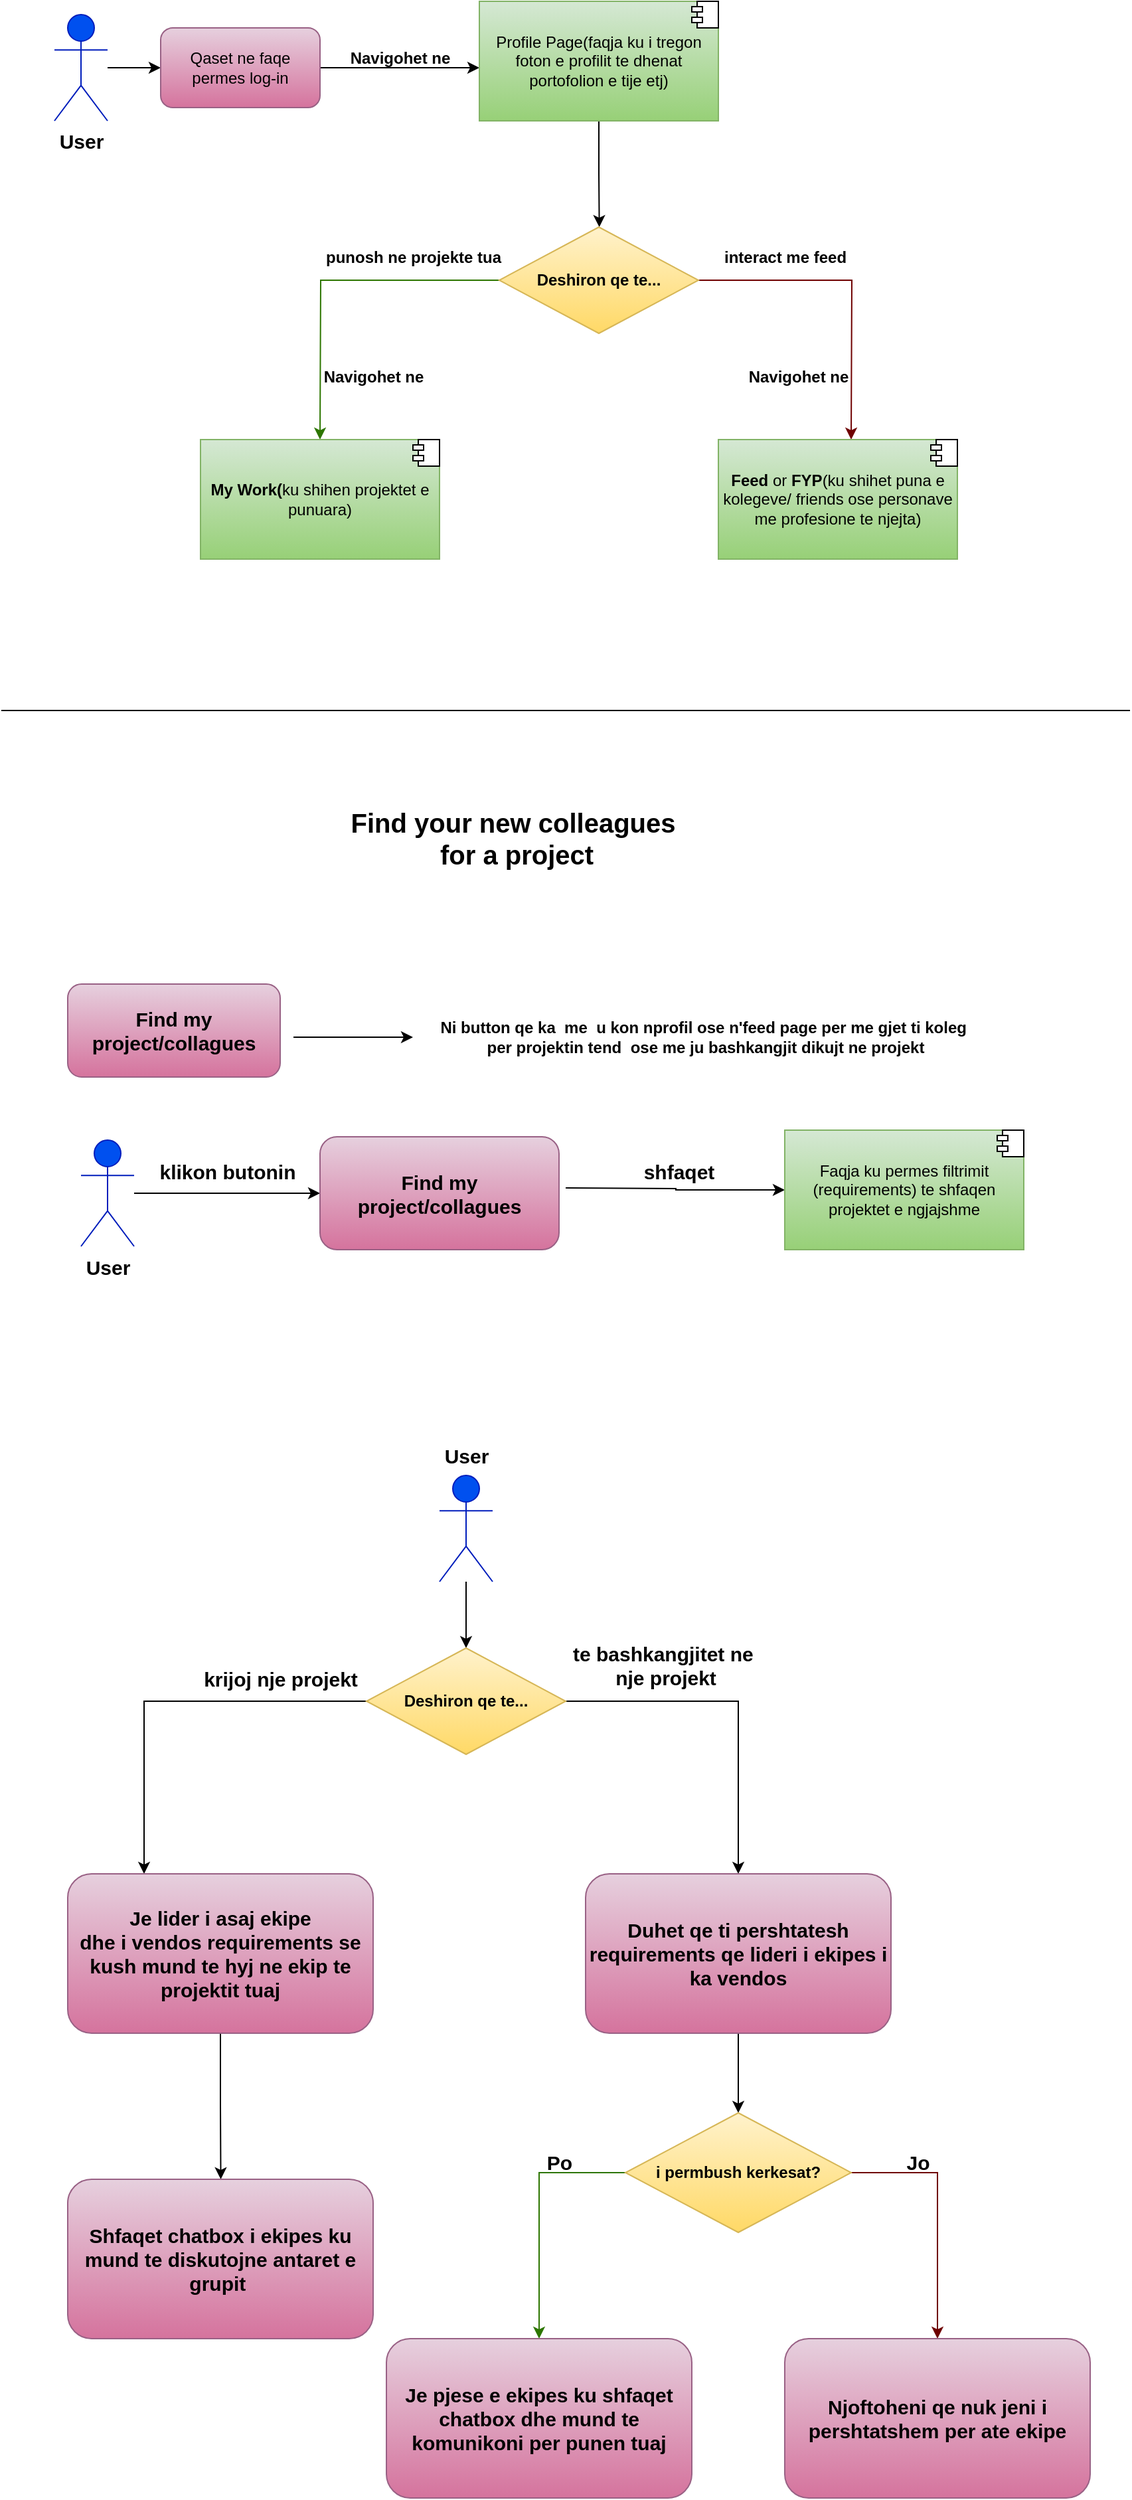 <mxfile version="24.7.17">
  <diagram name="Page-1" id="IaBGFfTJcJAou513SyiT">
    <mxGraphModel dx="1295" dy="2958" grid="1" gridSize="10" guides="1" tooltips="1" connect="1" arrows="1" fold="1" page="1" pageScale="1" pageWidth="850" pageHeight="1100" math="0" shadow="0">
      <root>
        <mxCell id="0" />
        <mxCell id="1" parent="0" />
        <mxCell id="vJpuu7xP0rfcYtgynVEz-7" value="" style="edgeStyle=orthogonalEdgeStyle;rounded=0;orthogonalLoop=1;jettySize=auto;html=1;" edge="1" parent="1" source="vJpuu7xP0rfcYtgynVEz-3">
          <mxGeometry relative="1" as="geometry">
            <mxPoint x="120" y="-2120" as="targetPoint" />
          </mxGeometry>
        </mxCell>
        <mxCell id="vJpuu7xP0rfcYtgynVEz-3" value="" style="shape=umlActor;verticalLabelPosition=bottom;verticalAlign=top;html=1;fillColor=#0050ef;fontColor=#ffffff;strokeColor=#001DBC;" vertex="1" parent="1">
          <mxGeometry x="40" y="-2160" width="40" height="80" as="geometry" />
        </mxCell>
        <mxCell id="vJpuu7xP0rfcYtgynVEz-8" style="edgeStyle=orthogonalEdgeStyle;rounded=0;orthogonalLoop=1;jettySize=auto;html=1;exitX=1;exitY=0.5;exitDx=0;exitDy=0;" edge="1" parent="1">
          <mxGeometry relative="1" as="geometry">
            <mxPoint x="360" y="-2120" as="targetPoint" />
            <mxPoint x="240" y="-2120" as="sourcePoint" />
          </mxGeometry>
        </mxCell>
        <mxCell id="vJpuu7xP0rfcYtgynVEz-9" value="Navigohet ne" style="text;align=center;fontStyle=1;verticalAlign=middle;spacingLeft=3;spacingRight=3;strokeColor=none;rotatable=0;points=[[0,0.5],[1,0.5]];portConstraint=eastwest;html=1;" vertex="1" parent="1">
          <mxGeometry x="260" y="-2140" width="80" height="26" as="geometry" />
        </mxCell>
        <mxCell id="vJpuu7xP0rfcYtgynVEz-14" style="edgeStyle=orthogonalEdgeStyle;rounded=0;orthogonalLoop=1;jettySize=auto;html=1;exitX=0.5;exitY=1;exitDx=0;exitDy=0;" edge="1" parent="1" source="vJpuu7xP0rfcYtgynVEz-11">
          <mxGeometry relative="1" as="geometry">
            <mxPoint x="450.333" y="-2000" as="targetPoint" />
          </mxGeometry>
        </mxCell>
        <mxCell id="vJpuu7xP0rfcYtgynVEz-11" value="Profile Page(faqja ku i tregon foton e profilit te dhenat portofolion e tije etj)" style="html=1;dropTarget=0;whiteSpace=wrap;fillColor=#d5e8d4;gradientColor=#97d077;strokeColor=#82b366;" vertex="1" parent="1">
          <mxGeometry x="360" y="-2170" width="180" height="90" as="geometry" />
        </mxCell>
        <mxCell id="vJpuu7xP0rfcYtgynVEz-12" value="" style="shape=module;jettyWidth=8;jettyHeight=4;" vertex="1" parent="vJpuu7xP0rfcYtgynVEz-11">
          <mxGeometry x="1" width="20" height="20" relative="1" as="geometry">
            <mxPoint x="-20" as="offset" />
          </mxGeometry>
        </mxCell>
        <mxCell id="vJpuu7xP0rfcYtgynVEz-13" value="Qaset ne faqe permes log-in" style="rounded=1;whiteSpace=wrap;html=1;fillColor=#e6d0de;strokeColor=#996185;gradientColor=#d5739d;" vertex="1" parent="1">
          <mxGeometry x="120" y="-2150" width="120" height="60" as="geometry" />
        </mxCell>
        <mxCell id="vJpuu7xP0rfcYtgynVEz-16" style="edgeStyle=orthogonalEdgeStyle;rounded=0;orthogonalLoop=1;jettySize=auto;html=1;exitX=1;exitY=0.5;exitDx=0;exitDy=0;fillColor=#a20025;strokeColor=#6F0000;" edge="1" parent="1" source="vJpuu7xP0rfcYtgynVEz-15">
          <mxGeometry relative="1" as="geometry">
            <mxPoint x="640" y="-1840" as="targetPoint" />
          </mxGeometry>
        </mxCell>
        <mxCell id="vJpuu7xP0rfcYtgynVEz-17" style="edgeStyle=orthogonalEdgeStyle;rounded=0;orthogonalLoop=1;jettySize=auto;html=1;exitX=0;exitY=0.5;exitDx=0;exitDy=0;fillColor=#60a917;strokeColor=#2D7600;" edge="1" parent="1" source="vJpuu7xP0rfcYtgynVEz-15">
          <mxGeometry relative="1" as="geometry">
            <mxPoint x="240" y="-1840" as="targetPoint" />
          </mxGeometry>
        </mxCell>
        <mxCell id="vJpuu7xP0rfcYtgynVEz-15" value="&lt;b&gt;Deshiron qe te...&lt;/b&gt;" style="rhombus;whiteSpace=wrap;html=1;fillColor=#fff2cc;gradientColor=#ffd966;strokeColor=#d6b656;" vertex="1" parent="1">
          <mxGeometry x="375" y="-2000" width="150" height="80" as="geometry" />
        </mxCell>
        <mxCell id="vJpuu7xP0rfcYtgynVEz-18" value="interact me feed" style="text;align=center;fontStyle=1;verticalAlign=middle;spacingLeft=3;spacingRight=3;strokeColor=none;rotatable=0;points=[[0,0.5],[1,0.5]];portConstraint=eastwest;html=1;" vertex="1" parent="1">
          <mxGeometry x="550" y="-1990" width="80" height="26" as="geometry" />
        </mxCell>
        <mxCell id="vJpuu7xP0rfcYtgynVEz-19" value="punosh ne projekte tua" style="text;align=center;fontStyle=1;verticalAlign=middle;spacingLeft=3;spacingRight=3;strokeColor=none;rotatable=0;points=[[0,0.5],[1,0.5]];portConstraint=eastwest;html=1;" vertex="1" parent="1">
          <mxGeometry x="270" y="-1990" width="80" height="26" as="geometry" />
        </mxCell>
        <mxCell id="vJpuu7xP0rfcYtgynVEz-20" value="Navigohet ne" style="text;align=center;fontStyle=1;verticalAlign=middle;spacingLeft=3;spacingRight=3;strokeColor=none;rotatable=0;points=[[0,0.5],[1,0.5]];portConstraint=eastwest;html=1;" vertex="1" parent="1">
          <mxGeometry x="560" y="-1900" width="80" height="26" as="geometry" />
        </mxCell>
        <mxCell id="vJpuu7xP0rfcYtgynVEz-21" value="Navigohet ne" style="text;align=center;fontStyle=1;verticalAlign=middle;spacingLeft=3;spacingRight=3;strokeColor=none;rotatable=0;points=[[0,0.5],[1,0.5]];portConstraint=eastwest;html=1;" vertex="1" parent="1">
          <mxGeometry x="240" y="-1900" width="80" height="26" as="geometry" />
        </mxCell>
        <mxCell id="vJpuu7xP0rfcYtgynVEz-24" value="&lt;b&gt;Feed&amp;nbsp;&lt;/b&gt;or&amp;nbsp;&lt;b&gt;FYP&lt;/b&gt;(ku shihet puna e kolegeve/ friends ose personave me profesione te njejta)" style="html=1;dropTarget=0;whiteSpace=wrap;fillColor=#d5e8d4;gradientColor=#97d077;strokeColor=#82b366;" vertex="1" parent="1">
          <mxGeometry x="540" y="-1840" width="180" height="90" as="geometry" />
        </mxCell>
        <mxCell id="vJpuu7xP0rfcYtgynVEz-25" value="" style="shape=module;jettyWidth=8;jettyHeight=4;" vertex="1" parent="vJpuu7xP0rfcYtgynVEz-24">
          <mxGeometry x="1" width="20" height="20" relative="1" as="geometry">
            <mxPoint x="-20" as="offset" />
          </mxGeometry>
        </mxCell>
        <mxCell id="vJpuu7xP0rfcYtgynVEz-26" value="&lt;b&gt;My Work(&lt;/b&gt;ku shihen projektet e punuara)" style="html=1;dropTarget=0;whiteSpace=wrap;fillColor=#d5e8d4;gradientColor=#97d077;strokeColor=#82b366;" vertex="1" parent="1">
          <mxGeometry x="150" y="-1840" width="180" height="90" as="geometry" />
        </mxCell>
        <mxCell id="vJpuu7xP0rfcYtgynVEz-27" value="" style="shape=module;jettyWidth=8;jettyHeight=4;" vertex="1" parent="vJpuu7xP0rfcYtgynVEz-26">
          <mxGeometry x="1" width="20" height="20" relative="1" as="geometry">
            <mxPoint x="-20" as="offset" />
          </mxGeometry>
        </mxCell>
        <mxCell id="vJpuu7xP0rfcYtgynVEz-30" value="&lt;font style=&quot;font-size: 20px;&quot;&gt;Find your new colleagues&lt;/font&gt;&lt;div style=&quot;font-size: 20px;&quot;&gt;&lt;font style=&quot;font-size: 20px;&quot;&gt;&amp;nbsp;for a project&lt;/font&gt;&lt;/div&gt;" style="text;align=center;fontStyle=1;verticalAlign=middle;spacingLeft=3;spacingRight=3;strokeColor=none;rotatable=0;points=[[0,0.5],[1,0.5]];portConstraint=eastwest;html=1;" vertex="1" parent="1">
          <mxGeometry x="310" y="-1610" width="150" height="140" as="geometry" />
        </mxCell>
        <mxCell id="vJpuu7xP0rfcYtgynVEz-31" value="&lt;b&gt;&lt;font style=&quot;font-size: 15px;&quot;&gt;User&lt;/font&gt;&lt;/b&gt;" style="text;html=1;align=center;verticalAlign=middle;resizable=0;points=[];autosize=1;strokeColor=none;fillColor=none;" vertex="1" parent="1">
          <mxGeometry x="30" y="-2080" width="60" height="30" as="geometry" />
        </mxCell>
        <mxCell id="vJpuu7xP0rfcYtgynVEz-33" value="&lt;b&gt;&lt;font style=&quot;font-size: 15px;&quot;&gt;Find my project/collagues&lt;/font&gt;&lt;/b&gt;" style="rounded=1;whiteSpace=wrap;html=1;fillColor=#e6d0de;strokeColor=#996185;gradientColor=#d5739d;" vertex="1" parent="1">
          <mxGeometry x="50" y="-1430" width="160" height="70" as="geometry" />
        </mxCell>
        <mxCell id="vJpuu7xP0rfcYtgynVEz-34" value="" style="endArrow=classic;html=1;rounded=0;" edge="1" parent="1">
          <mxGeometry width="50" height="50" relative="1" as="geometry">
            <mxPoint x="220" y="-1390" as="sourcePoint" />
            <mxPoint x="310" y="-1390" as="targetPoint" />
            <Array as="points">
              <mxPoint x="270" y="-1390" />
            </Array>
          </mxGeometry>
        </mxCell>
        <mxCell id="vJpuu7xP0rfcYtgynVEz-35" value="Ni button qe ka&amp;nbsp; me&amp;nbsp;&amp;nbsp;&lt;span style=&quot;background-color: initial;&quot;&gt;u kon nprofil ose n&#39;feed&amp;nbsp;&lt;/span&gt;&lt;span style=&quot;background-color: initial;&quot;&gt;page per me gjet ti koleg&amp;nbsp;&lt;/span&gt;&lt;div&gt;per projektin tend&amp;nbsp;&amp;nbsp;&lt;span style=&quot;background-color: initial;&quot;&gt;ose me ju bashkangjit dikujt ne projekt&lt;/span&gt;&lt;/div&gt;" style="text;align=center;fontStyle=1;verticalAlign=middle;spacingLeft=3;spacingRight=3;strokeColor=none;rotatable=0;points=[[0,0.5],[1,0.5]];portConstraint=eastwest;html=1;" vertex="1" parent="1">
          <mxGeometry x="320" y="-1480" width="420" height="180" as="geometry" />
        </mxCell>
        <mxCell id="vJpuu7xP0rfcYtgynVEz-36" value="" style="line;strokeWidth=1;fillColor=none;align=left;verticalAlign=middle;spacingTop=-1;spacingLeft=3;spacingRight=3;rotatable=0;labelPosition=right;points=[];portConstraint=eastwest;strokeColor=inherit;" vertex="1" parent="1">
          <mxGeometry y="-1640" width="850" height="8" as="geometry" />
        </mxCell>
        <mxCell id="vJpuu7xP0rfcYtgynVEz-40" style="edgeStyle=orthogonalEdgeStyle;rounded=0;orthogonalLoop=1;jettySize=auto;html=1;entryX=0;entryY=0.5;entryDx=0;entryDy=0;" edge="1" parent="1" source="vJpuu7xP0rfcYtgynVEz-38" target="vJpuu7xP0rfcYtgynVEz-42">
          <mxGeometry relative="1" as="geometry">
            <mxPoint x="200" y="-1272.5" as="targetPoint" />
          </mxGeometry>
        </mxCell>
        <mxCell id="vJpuu7xP0rfcYtgynVEz-38" value="" style="shape=umlActor;verticalLabelPosition=bottom;verticalAlign=top;html=1;fillColor=#0050ef;fontColor=#ffffff;strokeColor=#001DBC;" vertex="1" parent="1">
          <mxGeometry x="60" y="-1312.5" width="40" height="80" as="geometry" />
        </mxCell>
        <mxCell id="vJpuu7xP0rfcYtgynVEz-39" value="&lt;b&gt;&lt;font style=&quot;font-size: 15px;&quot;&gt;User&lt;/font&gt;&lt;/b&gt;" style="text;html=1;align=center;verticalAlign=middle;resizable=0;points=[];autosize=1;strokeColor=none;fillColor=none;" vertex="1" parent="1">
          <mxGeometry x="50" y="-1232.5" width="60" height="30" as="geometry" />
        </mxCell>
        <mxCell id="vJpuu7xP0rfcYtgynVEz-41" value="&lt;font style=&quot;font-size: 15px;&quot;&gt;klikon butonin&lt;/font&gt;" style="text;align=center;fontStyle=1;verticalAlign=middle;spacingLeft=3;spacingRight=3;strokeColor=none;rotatable=0;points=[[0,0.5],[1,0.5]];portConstraint=eastwest;html=1;" vertex="1" parent="1">
          <mxGeometry x="130" y="-1302.5" width="80" height="26" as="geometry" />
        </mxCell>
        <mxCell id="vJpuu7xP0rfcYtgynVEz-45" style="edgeStyle=orthogonalEdgeStyle;rounded=0;orthogonalLoop=1;jettySize=auto;html=1;exitX=1;exitY=0.5;exitDx=0;exitDy=0;entryX=0;entryY=0.5;entryDx=0;entryDy=0;" edge="1" parent="1" target="vJpuu7xP0rfcYtgynVEz-48">
          <mxGeometry relative="1" as="geometry">
            <mxPoint x="485" y="-1156.5" as="targetPoint" />
            <mxPoint x="425" y="-1276.5" as="sourcePoint" />
          </mxGeometry>
        </mxCell>
        <mxCell id="vJpuu7xP0rfcYtgynVEz-42" value="&lt;b&gt;&lt;font style=&quot;font-size: 15px;&quot;&gt;Find my project/collagues&lt;/font&gt;&lt;/b&gt;" style="rounded=1;whiteSpace=wrap;html=1;fillColor=#e6d0de;strokeColor=#996185;gradientColor=#d5739d;" vertex="1" parent="1">
          <mxGeometry x="240" y="-1315" width="180" height="85" as="geometry" />
        </mxCell>
        <mxCell id="vJpuu7xP0rfcYtgynVEz-46" value="&lt;font style=&quot;font-size: 15px;&quot;&gt;shfaqet&lt;/font&gt;" style="text;align=center;fontStyle=1;verticalAlign=middle;spacingLeft=3;spacingRight=3;strokeColor=none;rotatable=0;points=[[0,0.5],[1,0.5]];portConstraint=eastwest;html=1;" vertex="1" parent="1">
          <mxGeometry x="470" y="-1302.5" width="80" height="26" as="geometry" />
        </mxCell>
        <mxCell id="vJpuu7xP0rfcYtgynVEz-48" value="Faqja ku permes filtrimit (requirements) te shfaqen projektet e ngjajshme" style="html=1;dropTarget=0;whiteSpace=wrap;fillColor=#d5e8d4;gradientColor=#97d077;strokeColor=#82b366;" vertex="1" parent="1">
          <mxGeometry x="590" y="-1320" width="180" height="90" as="geometry" />
        </mxCell>
        <mxCell id="vJpuu7xP0rfcYtgynVEz-49" value="" style="shape=module;jettyWidth=8;jettyHeight=4;" vertex="1" parent="vJpuu7xP0rfcYtgynVEz-48">
          <mxGeometry x="1" width="20" height="20" relative="1" as="geometry">
            <mxPoint x="-20" as="offset" />
          </mxGeometry>
        </mxCell>
        <mxCell id="vJpuu7xP0rfcYtgynVEz-52" style="edgeStyle=orthogonalEdgeStyle;rounded=0;orthogonalLoop=1;jettySize=auto;html=1;" edge="1" parent="1" source="vJpuu7xP0rfcYtgynVEz-50">
          <mxGeometry relative="1" as="geometry">
            <mxPoint x="350" y="-930" as="targetPoint" />
          </mxGeometry>
        </mxCell>
        <mxCell id="vJpuu7xP0rfcYtgynVEz-50" value="" style="shape=umlActor;verticalLabelPosition=bottom;verticalAlign=top;html=1;fillColor=#0050ef;fontColor=#ffffff;strokeColor=#001DBC;" vertex="1" parent="1">
          <mxGeometry x="330" y="-1060" width="40" height="80" as="geometry" />
        </mxCell>
        <mxCell id="vJpuu7xP0rfcYtgynVEz-51" value="&lt;b&gt;&lt;font style=&quot;font-size: 15px;&quot;&gt;User&lt;/font&gt;&lt;/b&gt;" style="text;html=1;align=center;verticalAlign=middle;resizable=0;points=[];autosize=1;strokeColor=none;fillColor=none;" vertex="1" parent="1">
          <mxGeometry x="320" y="-1090" width="60" height="30" as="geometry" />
        </mxCell>
        <mxCell id="vJpuu7xP0rfcYtgynVEz-57" style="edgeStyle=orthogonalEdgeStyle;rounded=0;orthogonalLoop=1;jettySize=auto;html=1;exitX=0;exitY=0.5;exitDx=0;exitDy=0;entryX=0.25;entryY=0;entryDx=0;entryDy=0;" edge="1" parent="1" source="vJpuu7xP0rfcYtgynVEz-56" target="vJpuu7xP0rfcYtgynVEz-62">
          <mxGeometry relative="1" as="geometry">
            <mxPoint x="150" y="-770" as="targetPoint" />
          </mxGeometry>
        </mxCell>
        <mxCell id="vJpuu7xP0rfcYtgynVEz-60" style="edgeStyle=orthogonalEdgeStyle;rounded=0;orthogonalLoop=1;jettySize=auto;html=1;exitX=1;exitY=0.5;exitDx=0;exitDy=0;entryX=0.5;entryY=0;entryDx=0;entryDy=0;" edge="1" parent="1" source="vJpuu7xP0rfcYtgynVEz-56" target="vJpuu7xP0rfcYtgynVEz-61">
          <mxGeometry relative="1" as="geometry">
            <mxPoint x="550" y="-780" as="targetPoint" />
          </mxGeometry>
        </mxCell>
        <mxCell id="vJpuu7xP0rfcYtgynVEz-56" value="&lt;b&gt;Deshiron qe te...&lt;/b&gt;" style="rhombus;whiteSpace=wrap;html=1;fillColor=#fff2cc;gradientColor=#ffd966;strokeColor=#d6b656;" vertex="1" parent="1">
          <mxGeometry x="275" y="-930" width="150" height="80" as="geometry" />
        </mxCell>
        <mxCell id="vJpuu7xP0rfcYtgynVEz-58" value="&lt;font style=&quot;font-size: 15px;&quot;&gt;te bashkangjitet ne&amp;nbsp;&lt;/font&gt;&lt;div&gt;&lt;font style=&quot;font-size: 15px;&quot;&gt;nje projekt&lt;/font&gt;&lt;/div&gt;" style="text;align=center;fontStyle=1;verticalAlign=middle;spacingLeft=3;spacingRight=3;strokeColor=none;rotatable=0;points=[[0,0.5],[1,0.5]];portConstraint=eastwest;html=1;" vertex="1" parent="1">
          <mxGeometry x="460" y="-930" width="80" height="26" as="geometry" />
        </mxCell>
        <mxCell id="vJpuu7xP0rfcYtgynVEz-59" value="&lt;font style=&quot;font-size: 15px;&quot;&gt;krijoj nje projekt&lt;/font&gt;" style="text;align=center;fontStyle=1;verticalAlign=middle;spacingLeft=3;spacingRight=3;strokeColor=none;rotatable=0;points=[[0,0.5],[1,0.5]];portConstraint=eastwest;html=1;" vertex="1" parent="1">
          <mxGeometry x="170" y="-920" width="80" height="26" as="geometry" />
        </mxCell>
        <mxCell id="vJpuu7xP0rfcYtgynVEz-66" style="edgeStyle=orthogonalEdgeStyle;rounded=0;orthogonalLoop=1;jettySize=auto;html=1;exitX=0.5;exitY=1;exitDx=0;exitDy=0;entryX=0.5;entryY=0;entryDx=0;entryDy=0;" edge="1" parent="1" source="vJpuu7xP0rfcYtgynVEz-61" target="vJpuu7xP0rfcYtgynVEz-65">
          <mxGeometry relative="1" as="geometry" />
        </mxCell>
        <mxCell id="vJpuu7xP0rfcYtgynVEz-61" value="&lt;span style=&quot;font-size: 15px;&quot;&gt;&lt;b&gt;Duhet qe ti pershtatesh requirements qe lideri i ekipes i ka vendos&lt;/b&gt;&lt;/span&gt;" style="rounded=1;whiteSpace=wrap;html=1;fillColor=#e6d0de;strokeColor=#996185;gradientColor=#d5739d;" vertex="1" parent="1">
          <mxGeometry x="440" y="-760" width="230" height="120" as="geometry" />
        </mxCell>
        <mxCell id="vJpuu7xP0rfcYtgynVEz-63" style="edgeStyle=orthogonalEdgeStyle;rounded=0;orthogonalLoop=1;jettySize=auto;html=1;exitX=0.5;exitY=1;exitDx=0;exitDy=0;" edge="1" parent="1" source="vJpuu7xP0rfcYtgynVEz-62">
          <mxGeometry relative="1" as="geometry">
            <mxPoint x="165.273" y="-530" as="targetPoint" />
          </mxGeometry>
        </mxCell>
        <mxCell id="vJpuu7xP0rfcYtgynVEz-62" value="&lt;span style=&quot;font-size: 15px;&quot;&gt;&lt;b&gt;Je lider i asaj ekipe&lt;/b&gt;&lt;/span&gt;&lt;div&gt;&lt;span style=&quot;font-size: 15px;&quot;&gt;&lt;b&gt;dhe i vendos requirements se kush mund te hyj ne ekip te projektit tuaj&lt;/b&gt;&lt;/span&gt;&lt;/div&gt;" style="rounded=1;whiteSpace=wrap;html=1;fillColor=#e6d0de;strokeColor=#996185;gradientColor=#d5739d;" vertex="1" parent="1">
          <mxGeometry x="50" y="-760" width="230" height="120" as="geometry" />
        </mxCell>
        <mxCell id="vJpuu7xP0rfcYtgynVEz-64" value="&lt;span style=&quot;font-size: 15px;&quot;&gt;&lt;b&gt;Shfaqet chatbox i ekipes ku mund te diskutojne antaret e grupit&amp;nbsp;&lt;/b&gt;&lt;/span&gt;" style="rounded=1;whiteSpace=wrap;html=1;fillColor=#e6d0de;strokeColor=#996185;gradientColor=#d5739d;" vertex="1" parent="1">
          <mxGeometry x="50" y="-530" width="230" height="120" as="geometry" />
        </mxCell>
        <mxCell id="vJpuu7xP0rfcYtgynVEz-67" style="edgeStyle=orthogonalEdgeStyle;rounded=0;orthogonalLoop=1;jettySize=auto;html=1;exitX=0;exitY=0.5;exitDx=0;exitDy=0;entryX=0.5;entryY=0;entryDx=0;entryDy=0;fillColor=#60a917;strokeColor=#2D7600;" edge="1" parent="1" source="vJpuu7xP0rfcYtgynVEz-65" target="vJpuu7xP0rfcYtgynVEz-71">
          <mxGeometry relative="1" as="geometry">
            <mxPoint x="400" y="-420" as="targetPoint" />
          </mxGeometry>
        </mxCell>
        <mxCell id="vJpuu7xP0rfcYtgynVEz-68" style="edgeStyle=orthogonalEdgeStyle;rounded=0;orthogonalLoop=1;jettySize=auto;html=1;exitX=1;exitY=0.5;exitDx=0;exitDy=0;entryX=0.5;entryY=0;entryDx=0;entryDy=0;fillColor=#a20025;strokeColor=#6F0000;" edge="1" parent="1" source="vJpuu7xP0rfcYtgynVEz-65" target="vJpuu7xP0rfcYtgynVEz-72">
          <mxGeometry relative="1" as="geometry">
            <mxPoint x="720" y="-420" as="targetPoint" />
          </mxGeometry>
        </mxCell>
        <mxCell id="vJpuu7xP0rfcYtgynVEz-65" value="&lt;b&gt;i permbush kerkesat?&lt;/b&gt;" style="rhombus;whiteSpace=wrap;html=1;fillColor=#fff2cc;gradientColor=#ffd966;strokeColor=#d6b656;" vertex="1" parent="1">
          <mxGeometry x="470" y="-580" width="170" height="90" as="geometry" />
        </mxCell>
        <mxCell id="vJpuu7xP0rfcYtgynVEz-69" value="&lt;font style=&quot;font-size: 15px;&quot;&gt;Jo&lt;/font&gt;" style="text;align=center;fontStyle=1;verticalAlign=middle;spacingLeft=3;spacingRight=3;strokeColor=none;rotatable=0;points=[[0,0.5],[1,0.5]];portConstraint=eastwest;html=1;" vertex="1" parent="1">
          <mxGeometry x="650" y="-556" width="80" height="26" as="geometry" />
        </mxCell>
        <mxCell id="vJpuu7xP0rfcYtgynVEz-70" value="&lt;font style=&quot;font-size: 15px;&quot;&gt;Po&lt;/font&gt;" style="text;align=center;fontStyle=1;verticalAlign=middle;spacingLeft=3;spacingRight=3;strokeColor=none;rotatable=0;points=[[0,0.5],[1,0.5]];portConstraint=eastwest;html=1;" vertex="1" parent="1">
          <mxGeometry x="380" y="-556" width="80" height="26" as="geometry" />
        </mxCell>
        <mxCell id="vJpuu7xP0rfcYtgynVEz-71" value="&lt;span style=&quot;font-size: 15px;&quot;&gt;&lt;b&gt;Je pjese e ekipes ku shfaqet chatbox dhe mund te komunikoni per punen tuaj&lt;/b&gt;&lt;/span&gt;" style="rounded=1;whiteSpace=wrap;html=1;fillColor=#e6d0de;strokeColor=#996185;gradientColor=#d5739d;" vertex="1" parent="1">
          <mxGeometry x="290" y="-410" width="230" height="120" as="geometry" />
        </mxCell>
        <mxCell id="vJpuu7xP0rfcYtgynVEz-72" value="&lt;span style=&quot;font-size: 15px;&quot;&gt;&lt;b&gt;Njoftoheni qe nuk jeni i pershtatshem per ate ekipe&lt;/b&gt;&lt;/span&gt;" style="rounded=1;whiteSpace=wrap;html=1;fillColor=#e6d0de;strokeColor=#996185;gradientColor=#d5739d;" vertex="1" parent="1">
          <mxGeometry x="590" y="-410" width="230" height="120" as="geometry" />
        </mxCell>
      </root>
    </mxGraphModel>
  </diagram>
</mxfile>
